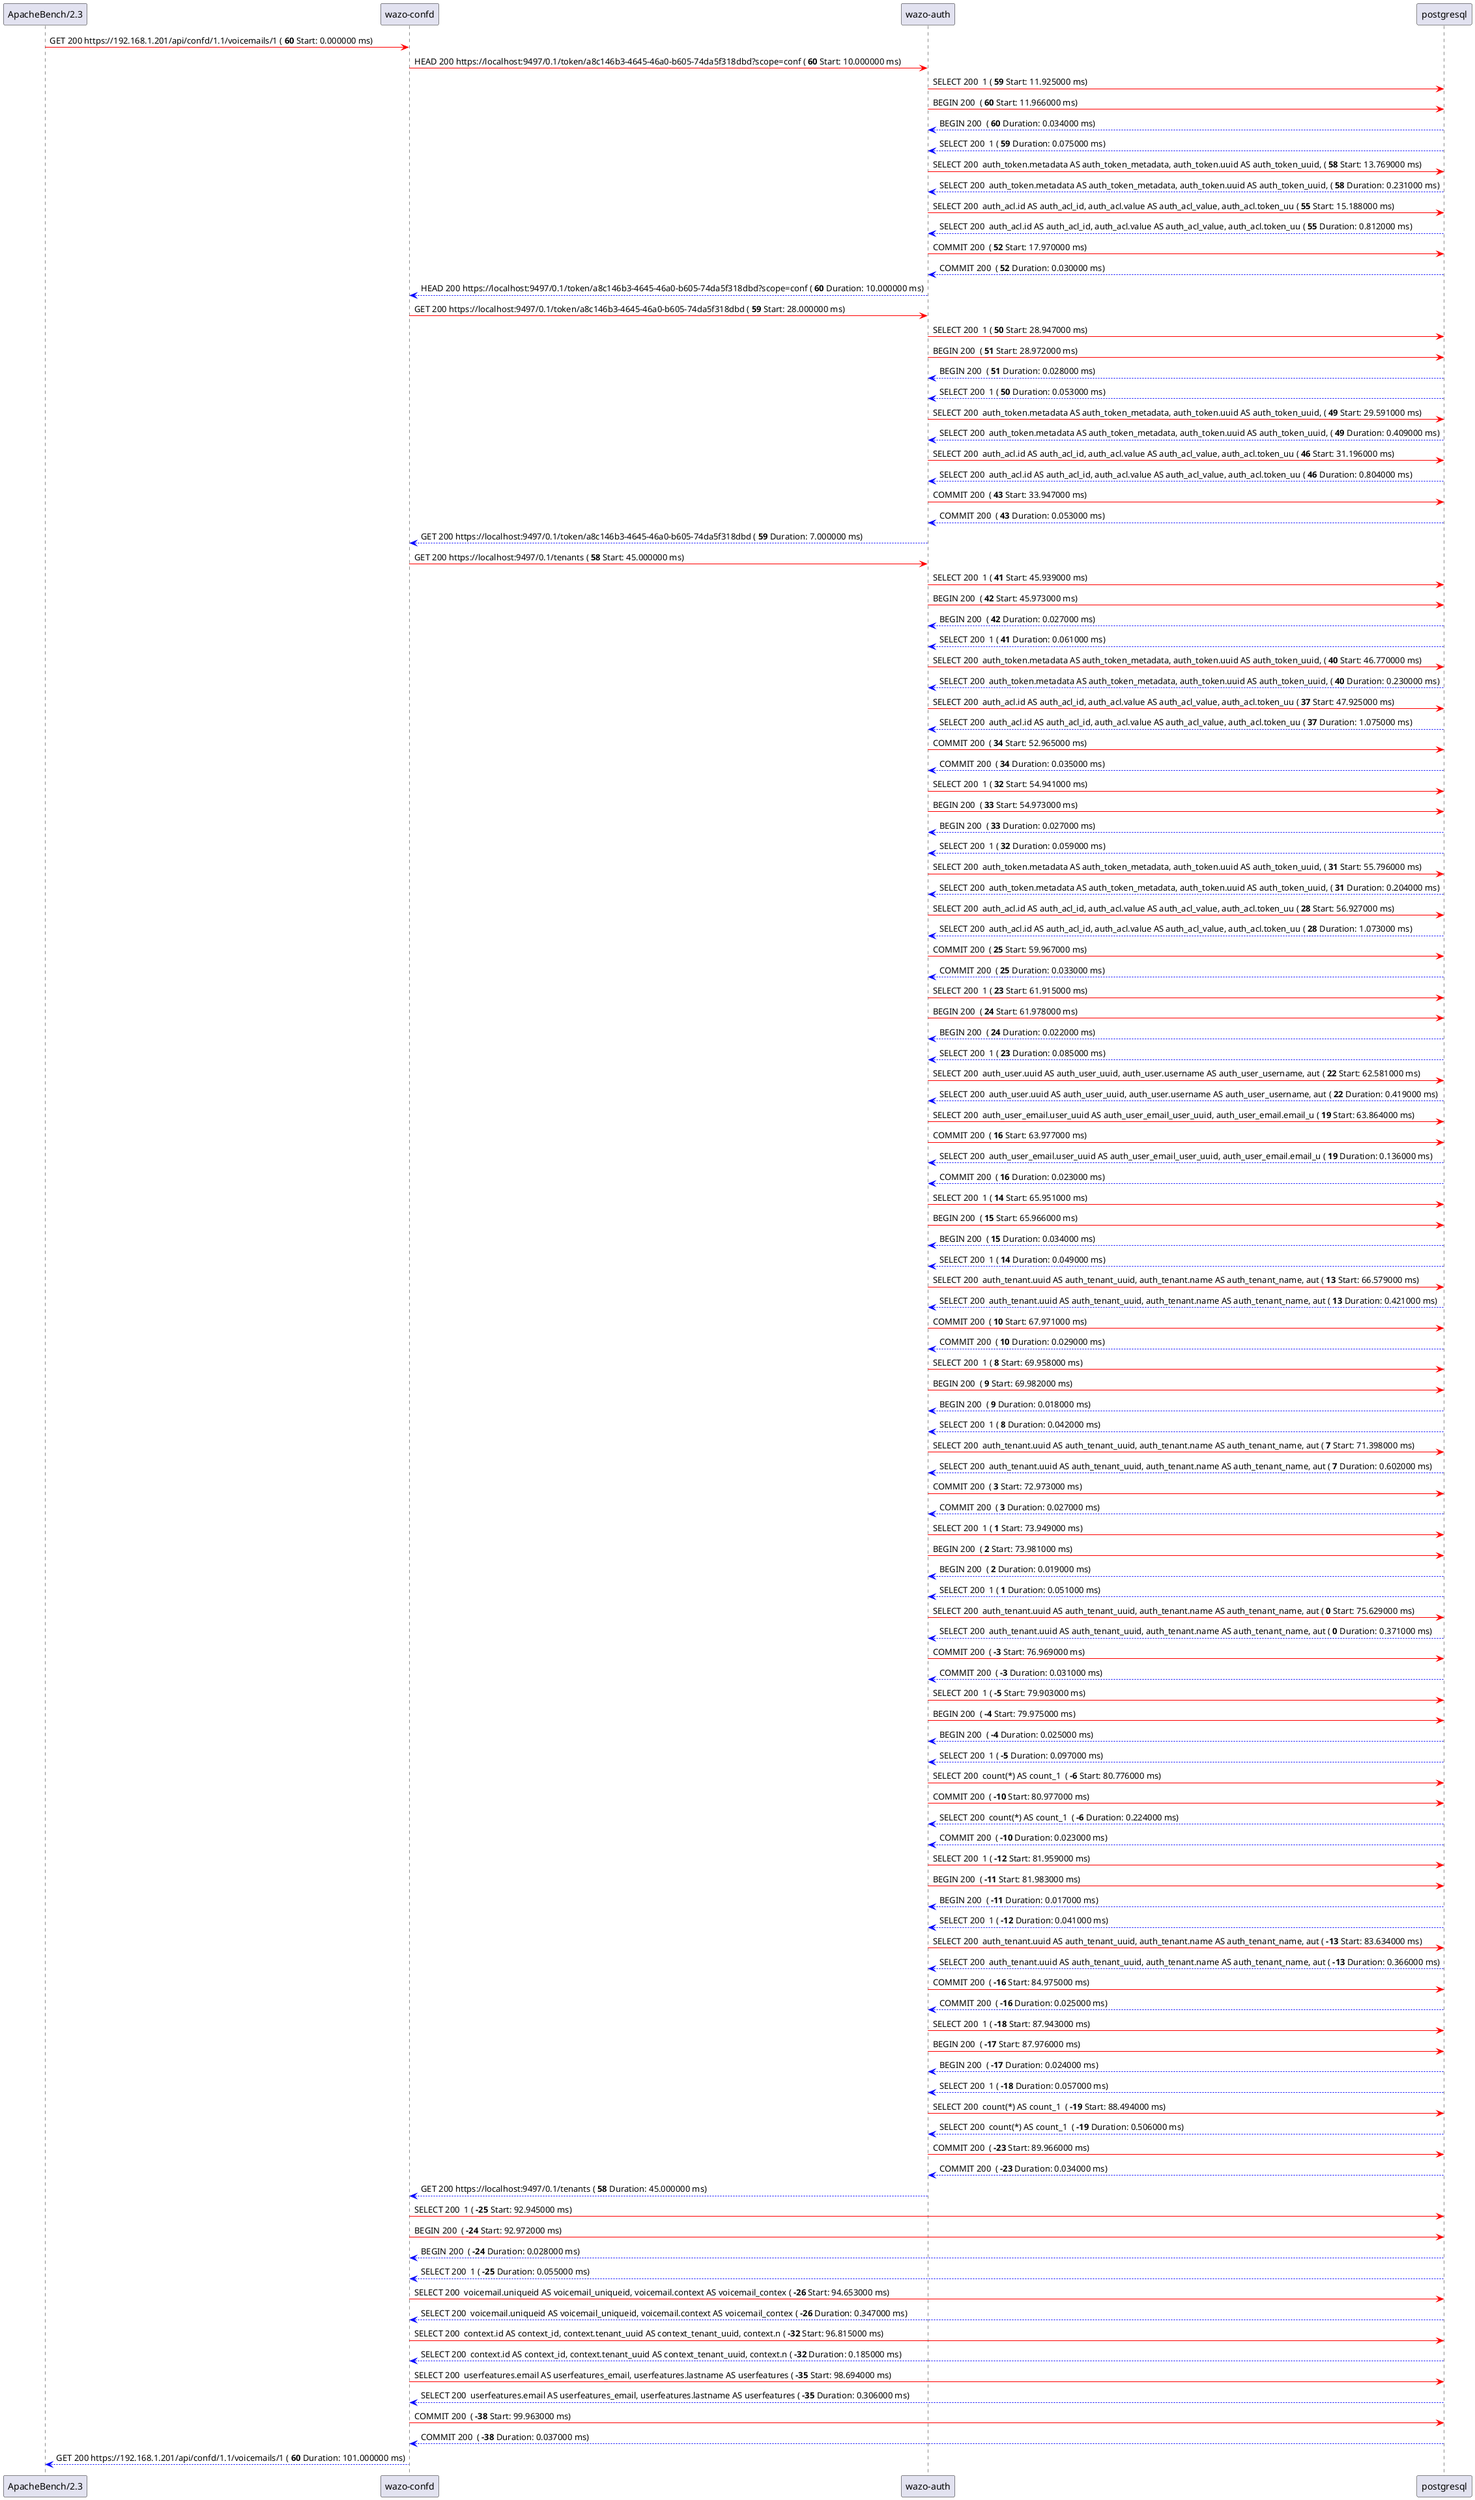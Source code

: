 @startuml
"ApacheBench/2.3" -[#red]> "wazo-confd": GET 200 https://192.168.1.201/api/confd/1.1/voicemails/1 ( <b>60</b> Start: 0.000000 ms)
"wazo-confd" -[#red]> "wazo-auth": HEAD 200 https://localhost:9497/0.1/token/a8c146b3-4645-46a0-b605-74da5f318dbd?scope=conf ( <b>60</b> Start: 10.000000 ms)
"wazo-auth" -[#red]> "postgresql": SELECT 200  1 ( <b>59</b> Start: 11.925000 ms)
"wazo-auth" -[#red]> "postgresql": BEGIN 200  ( <b>60</b> Start: 11.966000 ms)
"wazo-auth" <-[#blue]- "postgresql": BEGIN 200  ( <b>60</b> Duration: 0.034000 ms)
"wazo-auth" <-[#blue]- "postgresql": SELECT 200  1 ( <b>59</b> Duration: 0.075000 ms)
"wazo-auth" -[#red]> "postgresql": SELECT 200  auth_token.metadata AS auth_token_metadata, auth_token.uuid AS auth_token_uuid, ( <b>58</b> Start: 13.769000 ms)
"wazo-auth" <-[#blue]- "postgresql": SELECT 200  auth_token.metadata AS auth_token_metadata, auth_token.uuid AS auth_token_uuid, ( <b>58</b> Duration: 0.231000 ms)
"wazo-auth" -[#red]> "postgresql": SELECT 200  auth_acl.id AS auth_acl_id, auth_acl.value AS auth_acl_value, auth_acl.token_uu ( <b>55</b> Start: 15.188000 ms)
"wazo-auth" <-[#blue]- "postgresql": SELECT 200  auth_acl.id AS auth_acl_id, auth_acl.value AS auth_acl_value, auth_acl.token_uu ( <b>55</b> Duration: 0.812000 ms)
"wazo-auth" -[#red]> "postgresql": COMMIT 200  ( <b>52</b> Start: 17.970000 ms)
"wazo-auth" <-[#blue]- "postgresql": COMMIT 200  ( <b>52</b> Duration: 0.030000 ms)
"wazo-confd" <-[#blue]- "wazo-auth": HEAD 200 https://localhost:9497/0.1/token/a8c146b3-4645-46a0-b605-74da5f318dbd?scope=conf ( <b>60</b> Duration: 10.000000 ms)
"wazo-confd" -[#red]> "wazo-auth": GET 200 https://localhost:9497/0.1/token/a8c146b3-4645-46a0-b605-74da5f318dbd ( <b>59</b> Start: 28.000000 ms)
"wazo-auth" -[#red]> "postgresql": SELECT 200  1 ( <b>50</b> Start: 28.947000 ms)
"wazo-auth" -[#red]> "postgresql": BEGIN 200  ( <b>51</b> Start: 28.972000 ms)
"wazo-auth" <-[#blue]- "postgresql": BEGIN 200  ( <b>51</b> Duration: 0.028000 ms)
"wazo-auth" <-[#blue]- "postgresql": SELECT 200  1 ( <b>50</b> Duration: 0.053000 ms)
"wazo-auth" -[#red]> "postgresql": SELECT 200  auth_token.metadata AS auth_token_metadata, auth_token.uuid AS auth_token_uuid, ( <b>49</b> Start: 29.591000 ms)
"wazo-auth" <-[#blue]- "postgresql": SELECT 200  auth_token.metadata AS auth_token_metadata, auth_token.uuid AS auth_token_uuid, ( <b>49</b> Duration: 0.409000 ms)
"wazo-auth" -[#red]> "postgresql": SELECT 200  auth_acl.id AS auth_acl_id, auth_acl.value AS auth_acl_value, auth_acl.token_uu ( <b>46</b> Start: 31.196000 ms)
"wazo-auth" <-[#blue]- "postgresql": SELECT 200  auth_acl.id AS auth_acl_id, auth_acl.value AS auth_acl_value, auth_acl.token_uu ( <b>46</b> Duration: 0.804000 ms)
"wazo-auth" -[#red]> "postgresql": COMMIT 200  ( <b>43</b> Start: 33.947000 ms)
"wazo-auth" <-[#blue]- "postgresql": COMMIT 200  ( <b>43</b> Duration: 0.053000 ms)
"wazo-confd" <-[#blue]- "wazo-auth": GET 200 https://localhost:9497/0.1/token/a8c146b3-4645-46a0-b605-74da5f318dbd ( <b>59</b> Duration: 7.000000 ms)
"wazo-confd" -[#red]> "wazo-auth": GET 200 https://localhost:9497/0.1/tenants ( <b>58</b> Start: 45.000000 ms)
"wazo-auth" -[#red]> "postgresql": SELECT 200  1 ( <b>41</b> Start: 45.939000 ms)
"wazo-auth" -[#red]> "postgresql": BEGIN 200  ( <b>42</b> Start: 45.973000 ms)
"wazo-auth" <-[#blue]- "postgresql": BEGIN 200  ( <b>42</b> Duration: 0.027000 ms)
"wazo-auth" <-[#blue]- "postgresql": SELECT 200  1 ( <b>41</b> Duration: 0.061000 ms)
"wazo-auth" -[#red]> "postgresql": SELECT 200  auth_token.metadata AS auth_token_metadata, auth_token.uuid AS auth_token_uuid, ( <b>40</b> Start: 46.770000 ms)
"wazo-auth" <-[#blue]- "postgresql": SELECT 200  auth_token.metadata AS auth_token_metadata, auth_token.uuid AS auth_token_uuid, ( <b>40</b> Duration: 0.230000 ms)
"wazo-auth" -[#red]> "postgresql": SELECT 200  auth_acl.id AS auth_acl_id, auth_acl.value AS auth_acl_value, auth_acl.token_uu ( <b>37</b> Start: 47.925000 ms)
"wazo-auth" <-[#blue]- "postgresql": SELECT 200  auth_acl.id AS auth_acl_id, auth_acl.value AS auth_acl_value, auth_acl.token_uu ( <b>37</b> Duration: 1.075000 ms)
"wazo-auth" -[#red]> "postgresql": COMMIT 200  ( <b>34</b> Start: 52.965000 ms)
"wazo-auth" <-[#blue]- "postgresql": COMMIT 200  ( <b>34</b> Duration: 0.035000 ms)
"wazo-auth" -[#red]> "postgresql": SELECT 200  1 ( <b>32</b> Start: 54.941000 ms)
"wazo-auth" -[#red]> "postgresql": BEGIN 200  ( <b>33</b> Start: 54.973000 ms)
"wazo-auth" <-[#blue]- "postgresql": BEGIN 200  ( <b>33</b> Duration: 0.027000 ms)
"wazo-auth" <-[#blue]- "postgresql": SELECT 200  1 ( <b>32</b> Duration: 0.059000 ms)
"wazo-auth" -[#red]> "postgresql": SELECT 200  auth_token.metadata AS auth_token_metadata, auth_token.uuid AS auth_token_uuid, ( <b>31</b> Start: 55.796000 ms)
"wazo-auth" <-[#blue]- "postgresql": SELECT 200  auth_token.metadata AS auth_token_metadata, auth_token.uuid AS auth_token_uuid, ( <b>31</b> Duration: 0.204000 ms)
"wazo-auth" -[#red]> "postgresql": SELECT 200  auth_acl.id AS auth_acl_id, auth_acl.value AS auth_acl_value, auth_acl.token_uu ( <b>28</b> Start: 56.927000 ms)
"wazo-auth" <-[#blue]- "postgresql": SELECT 200  auth_acl.id AS auth_acl_id, auth_acl.value AS auth_acl_value, auth_acl.token_uu ( <b>28</b> Duration: 1.073000 ms)
"wazo-auth" -[#red]> "postgresql": COMMIT 200  ( <b>25</b> Start: 59.967000 ms)
"wazo-auth" <-[#blue]- "postgresql": COMMIT 200  ( <b>25</b> Duration: 0.033000 ms)
"wazo-auth" -[#red]> "postgresql": SELECT 200  1 ( <b>23</b> Start: 61.915000 ms)
"wazo-auth" -[#red]> "postgresql": BEGIN 200  ( <b>24</b> Start: 61.978000 ms)
"wazo-auth" <-[#blue]- "postgresql": BEGIN 200  ( <b>24</b> Duration: 0.022000 ms)
"wazo-auth" <-[#blue]- "postgresql": SELECT 200  1 ( <b>23</b> Duration: 0.085000 ms)
"wazo-auth" -[#red]> "postgresql": SELECT 200  auth_user.uuid AS auth_user_uuid, auth_user.username AS auth_user_username, aut ( <b>22</b> Start: 62.581000 ms)
"wazo-auth" <-[#blue]- "postgresql": SELECT 200  auth_user.uuid AS auth_user_uuid, auth_user.username AS auth_user_username, aut ( <b>22</b> Duration: 0.419000 ms)
"wazo-auth" -[#red]> "postgresql": SELECT 200  auth_user_email.user_uuid AS auth_user_email_user_uuid, auth_user_email.email_u ( <b>19</b> Start: 63.864000 ms)
"wazo-auth" -[#red]> "postgresql": COMMIT 200  ( <b>16</b> Start: 63.977000 ms)
"wazo-auth" <-[#blue]- "postgresql": SELECT 200  auth_user_email.user_uuid AS auth_user_email_user_uuid, auth_user_email.email_u ( <b>19</b> Duration: 0.136000 ms)
"wazo-auth" <-[#blue]- "postgresql": COMMIT 200  ( <b>16</b> Duration: 0.023000 ms)
"wazo-auth" -[#red]> "postgresql": SELECT 200  1 ( <b>14</b> Start: 65.951000 ms)
"wazo-auth" -[#red]> "postgresql": BEGIN 200  ( <b>15</b> Start: 65.966000 ms)
"wazo-auth" <-[#blue]- "postgresql": BEGIN 200  ( <b>15</b> Duration: 0.034000 ms)
"wazo-auth" <-[#blue]- "postgresql": SELECT 200  1 ( <b>14</b> Duration: 0.049000 ms)
"wazo-auth" -[#red]> "postgresql": SELECT 200  auth_tenant.uuid AS auth_tenant_uuid, auth_tenant.name AS auth_tenant_name, aut ( <b>13</b> Start: 66.579000 ms)
"wazo-auth" <-[#blue]- "postgresql": SELECT 200  auth_tenant.uuid AS auth_tenant_uuid, auth_tenant.name AS auth_tenant_name, aut ( <b>13</b> Duration: 0.421000 ms)
"wazo-auth" -[#red]> "postgresql": COMMIT 200  ( <b>10</b> Start: 67.971000 ms)
"wazo-auth" <-[#blue]- "postgresql": COMMIT 200  ( <b>10</b> Duration: 0.029000 ms)
"wazo-auth" -[#red]> "postgresql": SELECT 200  1 ( <b>8</b> Start: 69.958000 ms)
"wazo-auth" -[#red]> "postgresql": BEGIN 200  ( <b>9</b> Start: 69.982000 ms)
"wazo-auth" <-[#blue]- "postgresql": BEGIN 200  ( <b>9</b> Duration: 0.018000 ms)
"wazo-auth" <-[#blue]- "postgresql": SELECT 200  1 ( <b>8</b> Duration: 0.042000 ms)
"wazo-auth" -[#red]> "postgresql": SELECT 200  auth_tenant.uuid AS auth_tenant_uuid, auth_tenant.name AS auth_tenant_name, aut ( <b>7</b> Start: 71.398000 ms)
"wazo-auth" <-[#blue]- "postgresql": SELECT 200  auth_tenant.uuid AS auth_tenant_uuid, auth_tenant.name AS auth_tenant_name, aut ( <b>7</b> Duration: 0.602000 ms)
"wazo-auth" -[#red]> "postgresql": COMMIT 200  ( <b>3</b> Start: 72.973000 ms)
"wazo-auth" <-[#blue]- "postgresql": COMMIT 200  ( <b>3</b> Duration: 0.027000 ms)
"wazo-auth" -[#red]> "postgresql": SELECT 200  1 ( <b>1</b> Start: 73.949000 ms)
"wazo-auth" -[#red]> "postgresql": BEGIN 200  ( <b>2</b> Start: 73.981000 ms)
"wazo-auth" <-[#blue]- "postgresql": BEGIN 200  ( <b>2</b> Duration: 0.019000 ms)
"wazo-auth" <-[#blue]- "postgresql": SELECT 200  1 ( <b>1</b> Duration: 0.051000 ms)
"wazo-auth" -[#red]> "postgresql": SELECT 200  auth_tenant.uuid AS auth_tenant_uuid, auth_tenant.name AS auth_tenant_name, aut ( <b>0</b> Start: 75.629000 ms)
"wazo-auth" <-[#blue]- "postgresql": SELECT 200  auth_tenant.uuid AS auth_tenant_uuid, auth_tenant.name AS auth_tenant_name, aut ( <b>0</b> Duration: 0.371000 ms)
"wazo-auth" -[#red]> "postgresql": COMMIT 200  ( <b>-3</b> Start: 76.969000 ms)
"wazo-auth" <-[#blue]- "postgresql": COMMIT 200  ( <b>-3</b> Duration: 0.031000 ms)
"wazo-auth" -[#red]> "postgresql": SELECT 200  1 ( <b>-5</b> Start: 79.903000 ms)
"wazo-auth" -[#red]> "postgresql": BEGIN 200  ( <b>-4</b> Start: 79.975000 ms)
"wazo-auth" <-[#blue]- "postgresql": BEGIN 200  ( <b>-4</b> Duration: 0.025000 ms)
"wazo-auth" <-[#blue]- "postgresql": SELECT 200  1 ( <b>-5</b> Duration: 0.097000 ms)
"wazo-auth" -[#red]> "postgresql": SELECT 200  count(*) AS count_1  ( <b>-6</b> Start: 80.776000 ms)
"wazo-auth" -[#red]> "postgresql": COMMIT 200  ( <b>-10</b> Start: 80.977000 ms)
"wazo-auth" <-[#blue]- "postgresql": SELECT 200  count(*) AS count_1  ( <b>-6</b> Duration: 0.224000 ms)
"wazo-auth" <-[#blue]- "postgresql": COMMIT 200  ( <b>-10</b> Duration: 0.023000 ms)
"wazo-auth" -[#red]> "postgresql": SELECT 200  1 ( <b>-12</b> Start: 81.959000 ms)
"wazo-auth" -[#red]> "postgresql": BEGIN 200  ( <b>-11</b> Start: 81.983000 ms)
"wazo-auth" <-[#blue]- "postgresql": BEGIN 200  ( <b>-11</b> Duration: 0.017000 ms)
"wazo-auth" <-[#blue]- "postgresql": SELECT 200  1 ( <b>-12</b> Duration: 0.041000 ms)
"wazo-auth" -[#red]> "postgresql": SELECT 200  auth_tenant.uuid AS auth_tenant_uuid, auth_tenant.name AS auth_tenant_name, aut ( <b>-13</b> Start: 83.634000 ms)
"wazo-auth" <-[#blue]- "postgresql": SELECT 200  auth_tenant.uuid AS auth_tenant_uuid, auth_tenant.name AS auth_tenant_name, aut ( <b>-13</b> Duration: 0.366000 ms)
"wazo-auth" -[#red]> "postgresql": COMMIT 200  ( <b>-16</b> Start: 84.975000 ms)
"wazo-auth" <-[#blue]- "postgresql": COMMIT 200  ( <b>-16</b> Duration: 0.025000 ms)
"wazo-auth" -[#red]> "postgresql": SELECT 200  1 ( <b>-18</b> Start: 87.943000 ms)
"wazo-auth" -[#red]> "postgresql": BEGIN 200  ( <b>-17</b> Start: 87.976000 ms)
"wazo-auth" <-[#blue]- "postgresql": BEGIN 200  ( <b>-17</b> Duration: 0.024000 ms)
"wazo-auth" <-[#blue]- "postgresql": SELECT 200  1 ( <b>-18</b> Duration: 0.057000 ms)
"wazo-auth" -[#red]> "postgresql": SELECT 200  count(*) AS count_1  ( <b>-19</b> Start: 88.494000 ms)
"wazo-auth" <-[#blue]- "postgresql": SELECT 200  count(*) AS count_1  ( <b>-19</b> Duration: 0.506000 ms)
"wazo-auth" -[#red]> "postgresql": COMMIT 200  ( <b>-23</b> Start: 89.966000 ms)
"wazo-auth" <-[#blue]- "postgresql": COMMIT 200  ( <b>-23</b> Duration: 0.034000 ms)
"wazo-confd" <-[#blue]- "wazo-auth": GET 200 https://localhost:9497/0.1/tenants ( <b>58</b> Duration: 45.000000 ms)
"wazo-confd" -[#red]> "postgresql": SELECT 200  1 ( <b>-25</b> Start: 92.945000 ms)
"wazo-confd" -[#red]> "postgresql": BEGIN 200  ( <b>-24</b> Start: 92.972000 ms)
"wazo-confd" <-[#blue]- "postgresql": BEGIN 200  ( <b>-24</b> Duration: 0.028000 ms)
"wazo-confd" <-[#blue]- "postgresql": SELECT 200  1 ( <b>-25</b> Duration: 0.055000 ms)
"wazo-confd" -[#red]> "postgresql": SELECT 200  voicemail.uniqueid AS voicemail_uniqueid, voicemail.context AS voicemail_contex ( <b>-26</b> Start: 94.653000 ms)
"wazo-confd" <-[#blue]- "postgresql": SELECT 200  voicemail.uniqueid AS voicemail_uniqueid, voicemail.context AS voicemail_contex ( <b>-26</b> Duration: 0.347000 ms)
"wazo-confd" -[#red]> "postgresql": SELECT 200  context.id AS context_id, context.tenant_uuid AS context_tenant_uuid, context.n ( <b>-32</b> Start: 96.815000 ms)
"wazo-confd" <-[#blue]- "postgresql": SELECT 200  context.id AS context_id, context.tenant_uuid AS context_tenant_uuid, context.n ( <b>-32</b> Duration: 0.185000 ms)
"wazo-confd" -[#red]> "postgresql": SELECT 200  userfeatures.email AS userfeatures_email, userfeatures.lastname AS userfeatures ( <b>-35</b> Start: 98.694000 ms)
"wazo-confd" <-[#blue]- "postgresql": SELECT 200  userfeatures.email AS userfeatures_email, userfeatures.lastname AS userfeatures ( <b>-35</b> Duration: 0.306000 ms)
"wazo-confd" -[#red]> "postgresql": COMMIT 200  ( <b>-38</b> Start: 99.963000 ms)
"wazo-confd" <-[#blue]- "postgresql": COMMIT 200  ( <b>-38</b> Duration: 0.037000 ms)
"ApacheBench/2.3" <-[#blue]- "wazo-confd": GET 200 https://192.168.1.201/api/confd/1.1/voicemails/1 ( <b>60</b> Duration: 101.000000 ms)
@enduml
